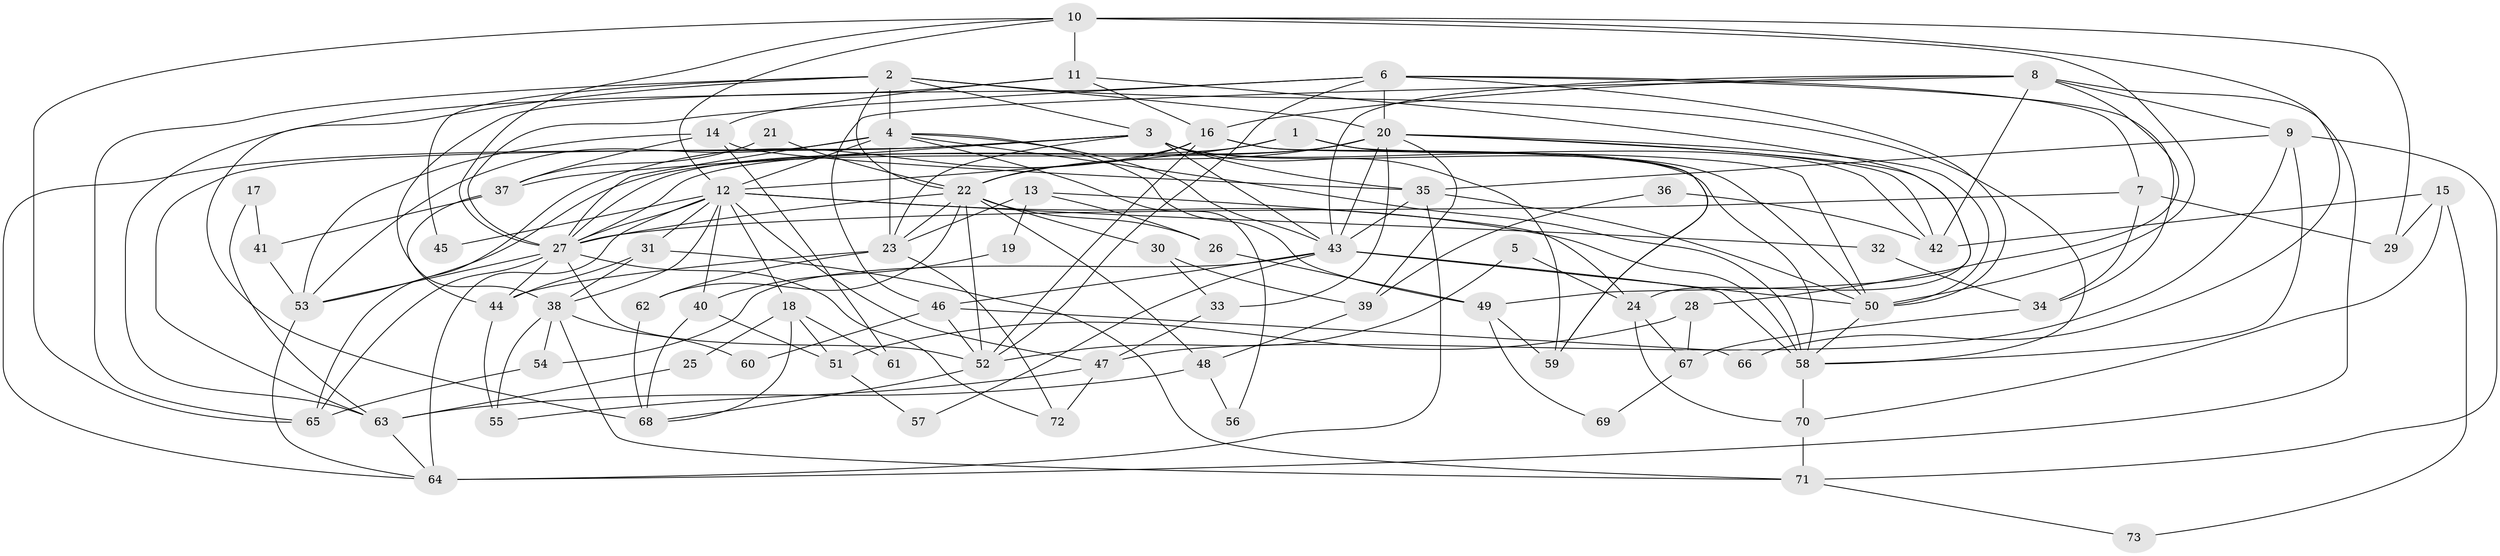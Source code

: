 // original degree distribution, {4: 0.25833333333333336, 2: 0.2, 6: 0.058333333333333334, 7: 0.058333333333333334, 5: 0.24166666666666667, 3: 0.175, 9: 0.008333333333333333}
// Generated by graph-tools (version 1.1) at 2025/50/03/04/25 22:50:59]
// undirected, 73 vertices, 178 edges
graph export_dot {
  node [color=gray90,style=filled];
  1;
  2;
  3;
  4;
  5;
  6;
  7;
  8;
  9;
  10;
  11;
  12;
  13;
  14;
  15;
  16;
  17;
  18;
  19;
  20;
  21;
  22;
  23;
  24;
  25;
  26;
  27;
  28;
  29;
  30;
  31;
  32;
  33;
  34;
  35;
  36;
  37;
  38;
  39;
  40;
  41;
  42;
  43;
  44;
  45;
  46;
  47;
  48;
  49;
  50;
  51;
  52;
  53;
  54;
  55;
  56;
  57;
  58;
  59;
  60;
  61;
  62;
  63;
  64;
  65;
  66;
  67;
  68;
  69;
  70;
  71;
  72;
  73;
  1 -- 12 [weight=1.0];
  1 -- 27 [weight=1.0];
  1 -- 42 [weight=1.0];
  1 -- 59 [weight=1.0];
  2 -- 3 [weight=1.0];
  2 -- 4 [weight=2.0];
  2 -- 20 [weight=1.0];
  2 -- 22 [weight=1.0];
  2 -- 45 [weight=1.0];
  2 -- 58 [weight=1.0];
  2 -- 65 [weight=1.0];
  2 -- 68 [weight=1.0];
  3 -- 23 [weight=1.0];
  3 -- 35 [weight=1.0];
  3 -- 37 [weight=1.0];
  3 -- 43 [weight=3.0];
  3 -- 50 [weight=1.0];
  3 -- 58 [weight=1.0];
  3 -- 59 [weight=1.0];
  3 -- 63 [weight=1.0];
  3 -- 64 [weight=1.0];
  4 -- 12 [weight=2.0];
  4 -- 23 [weight=1.0];
  4 -- 27 [weight=1.0];
  4 -- 43 [weight=1.0];
  4 -- 49 [weight=1.0];
  4 -- 53 [weight=1.0];
  4 -- 56 [weight=1.0];
  4 -- 58 [weight=1.0];
  5 -- 24 [weight=1.0];
  5 -- 52 [weight=1.0];
  6 -- 7 [weight=1.0];
  6 -- 20 [weight=2.0];
  6 -- 27 [weight=1.0];
  6 -- 34 [weight=1.0];
  6 -- 38 [weight=1.0];
  6 -- 50 [weight=1.0];
  6 -- 52 [weight=1.0];
  7 -- 27 [weight=2.0];
  7 -- 29 [weight=1.0];
  7 -- 34 [weight=1.0];
  8 -- 9 [weight=1.0];
  8 -- 16 [weight=1.0];
  8 -- 28 [weight=1.0];
  8 -- 42 [weight=1.0];
  8 -- 43 [weight=1.0];
  8 -- 46 [weight=1.0];
  8 -- 64 [weight=1.0];
  9 -- 35 [weight=1.0];
  9 -- 47 [weight=1.0];
  9 -- 58 [weight=1.0];
  9 -- 71 [weight=1.0];
  10 -- 11 [weight=1.0];
  10 -- 12 [weight=1.0];
  10 -- 27 [weight=1.0];
  10 -- 29 [weight=1.0];
  10 -- 50 [weight=1.0];
  10 -- 65 [weight=1.0];
  10 -- 66 [weight=1.0];
  11 -- 14 [weight=1.0];
  11 -- 16 [weight=1.0];
  11 -- 49 [weight=1.0];
  11 -- 63 [weight=1.0];
  12 -- 18 [weight=1.0];
  12 -- 27 [weight=3.0];
  12 -- 31 [weight=1.0];
  12 -- 32 [weight=1.0];
  12 -- 38 [weight=1.0];
  12 -- 40 [weight=1.0];
  12 -- 45 [weight=1.0];
  12 -- 47 [weight=1.0];
  12 -- 58 [weight=2.0];
  12 -- 64 [weight=1.0];
  13 -- 19 [weight=1.0];
  13 -- 23 [weight=1.0];
  13 -- 24 [weight=1.0];
  13 -- 26 [weight=1.0];
  14 -- 35 [weight=1.0];
  14 -- 37 [weight=1.0];
  14 -- 53 [weight=1.0];
  14 -- 61 [weight=1.0];
  15 -- 29 [weight=1.0];
  15 -- 42 [weight=1.0];
  15 -- 70 [weight=1.0];
  15 -- 73 [weight=1.0];
  16 -- 22 [weight=1.0];
  16 -- 50 [weight=1.0];
  16 -- 52 [weight=1.0];
  16 -- 59 [weight=1.0];
  16 -- 65 [weight=1.0];
  17 -- 41 [weight=1.0];
  17 -- 63 [weight=1.0];
  18 -- 25 [weight=1.0];
  18 -- 51 [weight=1.0];
  18 -- 61 [weight=1.0];
  18 -- 68 [weight=1.0];
  19 -- 40 [weight=1.0];
  20 -- 22 [weight=1.0];
  20 -- 24 [weight=1.0];
  20 -- 27 [weight=1.0];
  20 -- 33 [weight=1.0];
  20 -- 39 [weight=2.0];
  20 -- 42 [weight=1.0];
  20 -- 43 [weight=1.0];
  20 -- 50 [weight=1.0];
  20 -- 53 [weight=1.0];
  21 -- 22 [weight=1.0];
  21 -- 37 [weight=1.0];
  22 -- 23 [weight=1.0];
  22 -- 26 [weight=1.0];
  22 -- 27 [weight=1.0];
  22 -- 30 [weight=1.0];
  22 -- 48 [weight=1.0];
  22 -- 52 [weight=1.0];
  22 -- 62 [weight=1.0];
  23 -- 44 [weight=1.0];
  23 -- 62 [weight=1.0];
  23 -- 72 [weight=1.0];
  24 -- 67 [weight=1.0];
  24 -- 70 [weight=1.0];
  25 -- 63 [weight=1.0];
  26 -- 49 [weight=1.0];
  27 -- 44 [weight=1.0];
  27 -- 52 [weight=1.0];
  27 -- 53 [weight=2.0];
  27 -- 65 [weight=1.0];
  27 -- 72 [weight=1.0];
  28 -- 51 [weight=1.0];
  28 -- 67 [weight=1.0];
  30 -- 33 [weight=1.0];
  30 -- 39 [weight=1.0];
  31 -- 38 [weight=1.0];
  31 -- 44 [weight=1.0];
  31 -- 71 [weight=1.0];
  32 -- 34 [weight=1.0];
  33 -- 47 [weight=1.0];
  34 -- 67 [weight=1.0];
  35 -- 43 [weight=1.0];
  35 -- 50 [weight=1.0];
  35 -- 64 [weight=2.0];
  36 -- 39 [weight=1.0];
  36 -- 42 [weight=1.0];
  37 -- 41 [weight=1.0];
  37 -- 44 [weight=1.0];
  38 -- 54 [weight=1.0];
  38 -- 55 [weight=1.0];
  38 -- 60 [weight=1.0];
  38 -- 71 [weight=1.0];
  39 -- 48 [weight=1.0];
  40 -- 51 [weight=1.0];
  40 -- 68 [weight=1.0];
  41 -- 53 [weight=1.0];
  43 -- 46 [weight=1.0];
  43 -- 50 [weight=1.0];
  43 -- 54 [weight=1.0];
  43 -- 57 [weight=1.0];
  43 -- 58 [weight=1.0];
  44 -- 55 [weight=1.0];
  46 -- 52 [weight=1.0];
  46 -- 60 [weight=1.0];
  46 -- 66 [weight=1.0];
  47 -- 55 [weight=1.0];
  47 -- 72 [weight=1.0];
  48 -- 56 [weight=1.0];
  48 -- 63 [weight=1.0];
  49 -- 59 [weight=1.0];
  49 -- 69 [weight=1.0];
  50 -- 58 [weight=1.0];
  51 -- 57 [weight=1.0];
  52 -- 68 [weight=1.0];
  53 -- 64 [weight=1.0];
  54 -- 65 [weight=1.0];
  58 -- 70 [weight=1.0];
  62 -- 68 [weight=1.0];
  63 -- 64 [weight=1.0];
  67 -- 69 [weight=1.0];
  70 -- 71 [weight=1.0];
  71 -- 73 [weight=1.0];
}
